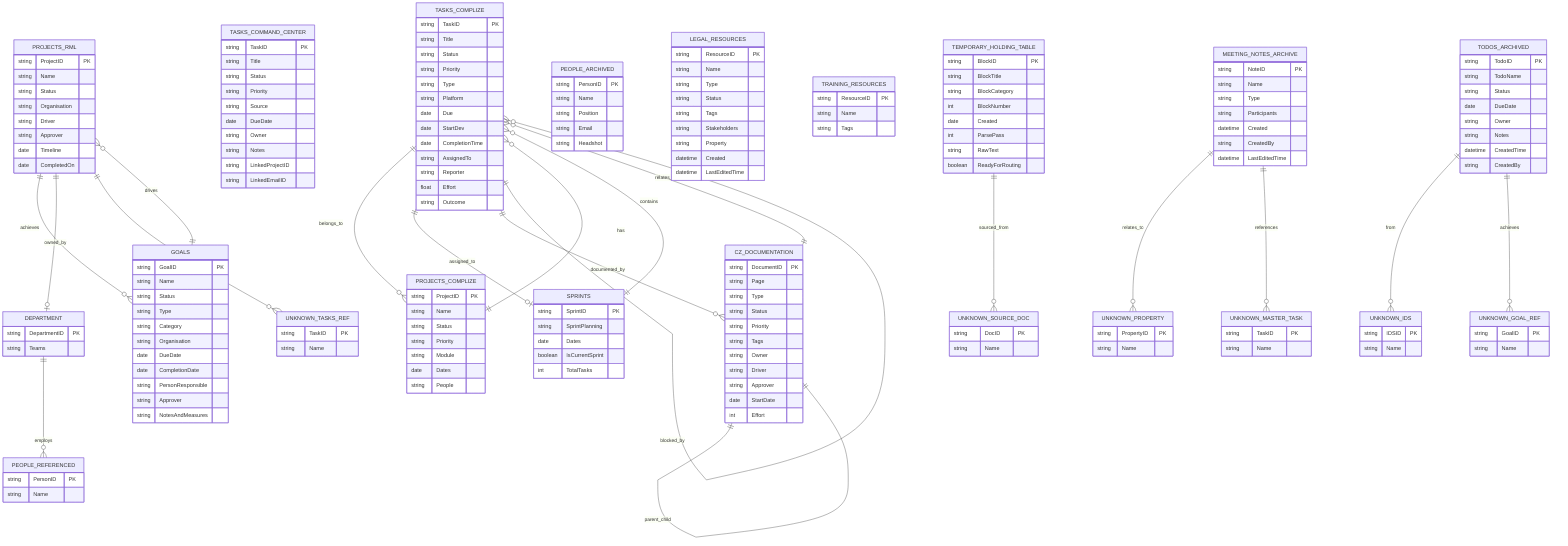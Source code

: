 erDiagram
    %% Core Project Management Entities
    TASKS_COMPLIZE {
        string TaskID PK
        string Title
        string Status
        string Priority
        string Type
        string Platform
        date Due
        date StartDev
        date CompletionTime
        string AssignedTo
        string Reporter
        float Effort
        string Outcome
    }

    TASKS_COMMAND_CENTER {
        string TaskID PK
        string Title
        string Status
        string Priority
        string Source
        date DueDate
        string Owner
        string Notes
        string LinkedProjectID
        string LinkedEmailID
    }

    PROJECTS_COMPLIZE {
        string ProjectID PK
        string Name
        string Status
        string Priority
        string Module
        date Dates
        string People
    }

    PROJECTS_RML {
        string ProjectID PK
        string Name
        string Status
        string Organisation
        string Driver
        string Approver
        date Timeline
        date CompletedOn
    }

    SPRINTS {
        string SprintID PK
        string SprintPlanning
        date Dates
        boolean IsCurrentSprint
        int TotalTasks
    }

    GOALS {
        string GoalID PK
        string Name
        string Status
        string Type
        string Category
        string Organisation
        date DueDate
        date CompletionDate
        string PersonResponsible
        string Approver
        string NotesAndMeasures
    }

    %% Organizational Structure
    DEPARTMENT {
        string DepartmentID PK
        string Teams
    }

    PEOPLE_ARCHIVED {
        string PersonID PK
        string Name
        string Position
        string Email
        string Headshot
    }

    PEOPLE_REFERENCED {
        string PersonID PK
        string Name
    }

    %% Documentation & Resources
    CZ_DOCUMENTATION {
        string DocumentID PK
        string Page
        string Type
        string Status
        string Priority
        string Tags
        string Owner
        string Driver
        string Approver
        date StartDate
        int Effort
    }

    LEGAL_RESOURCES {
        string ResourceID PK
        string Name
        string Type
        string Status
        string Tags
        string Stakeholders
        string Property
        datetime Created
        datetime LastEditedTime
    }

    TRAINING_RESOURCES {
        string ResourceID PK
        string Name
        string Tags
    }

    %% Data Management
    TEMPORARY_HOLDING_TABLE {
        string BlockID PK
        string BlockTitle
        string BlockCategory
        int BlockNumber
        date Created
        int ParsePass
        string RawText
        boolean ReadyForRouting
    }

    %% Archive & Legacy
    MEETING_NOTES_ARCHIVE {
        string NoteID PK
        string Name
        string Type
        string Participants
        datetime Created
        string CreatedBy
        datetime LastEditedTime
    }

    TODOS_ARCHIVED {
        string TodoID PK
        string TodoName
        string Status
        date DueDate
        string Owner
        string Notes
        datetime CreatedTime
        string CreatedBy
    }

    %% External/Unknown References
    UNKNOWN_SOURCE_DOC {
        string DocID PK
        string Name
    }

    UNKNOWN_PROPERTY {
        string PropertyID PK
        string Name
    }

    UNKNOWN_MASTER_TASK {
        string TaskID PK
        string Name
    }

    UNKNOWN_IDS {
        string IDSID PK
        string Name
    }

    UNKNOWN_GOAL_REF {
        string GoalID PK
        string Name
    }

    UNKNOWN_TASKS_REF {
        string TaskID PK
        string Name
    }

    %% Core Relationships - Project Management Triangle
    TASKS_COMPLIZE ||--o{ PROJECTS_COMPLIZE : "belongs_to"
    TASKS_COMPLIZE ||--o| SPRINTS : "assigned_to"
    SPRINTS ||--o{ TASKS_COMPLIZE : "contains"
    PROJECTS_COMPLIZE ||--o{ TASKS_COMPLIZE : "has"

    %% RML Project Management
    PROJECTS_RML ||--o{ GOALS : "achieves"
    GOALS ||--o{ PROJECTS_RML : "drives"
    PROJECTS_RML ||--o| DEPARTMENT : "owned_by"
    PROJECTS_RML ||--o{ UNKNOWN_TASKS_REF : "has"

    %% Documentation Integration
    TASKS_COMPLIZE ||--o{ CZ_DOCUMENTATION : "documented_by"
    CZ_DOCUMENTATION ||--|| CZ_DOCUMENTATION : "parent_child"
    CZ_DOCUMENTATION ||--o{ TASKS_COMPLIZE : "relates_to"

    %% Organizational Structure
    DEPARTMENT ||--o{ PEOPLE_REFERENCED : "employs"

    %% Task Dependencies
    TASKS_COMPLIZE ||--o{ TASKS_COMPLIZE : "blocks"
    TASKS_COMPLIZE ||--o{ TASKS_COMPLIZE : "blocked_by"

    %% Data Staging
    TEMPORARY_HOLDING_TABLE ||--o{ UNKNOWN_SOURCE_DOC : "sourced_from"

    %% Legacy System Relations
    MEETING_NOTES_ARCHIVE ||--o{ UNKNOWN_PROPERTY : "relates_to"
    MEETING_NOTES_ARCHIVE ||--o{ UNKNOWN_MASTER_TASK : "references"
    TODOS_ARCHIVED ||--o{ UNKNOWN_IDS : "from"
    TODOS_ARCHIVED ||--o{ UNKNOWN_GOAL_REF : "achieves"

    %% Standalone Resources (No Relations)
    %% PEOPLE_ARCHIVED - Isolated archive
    %% LEGAL_RESOURCES - Standalone resource library
    %% TRAINING_RESOURCES - Standalone training materials
    %% TASKS_COMMAND_CENTER - Independent task system